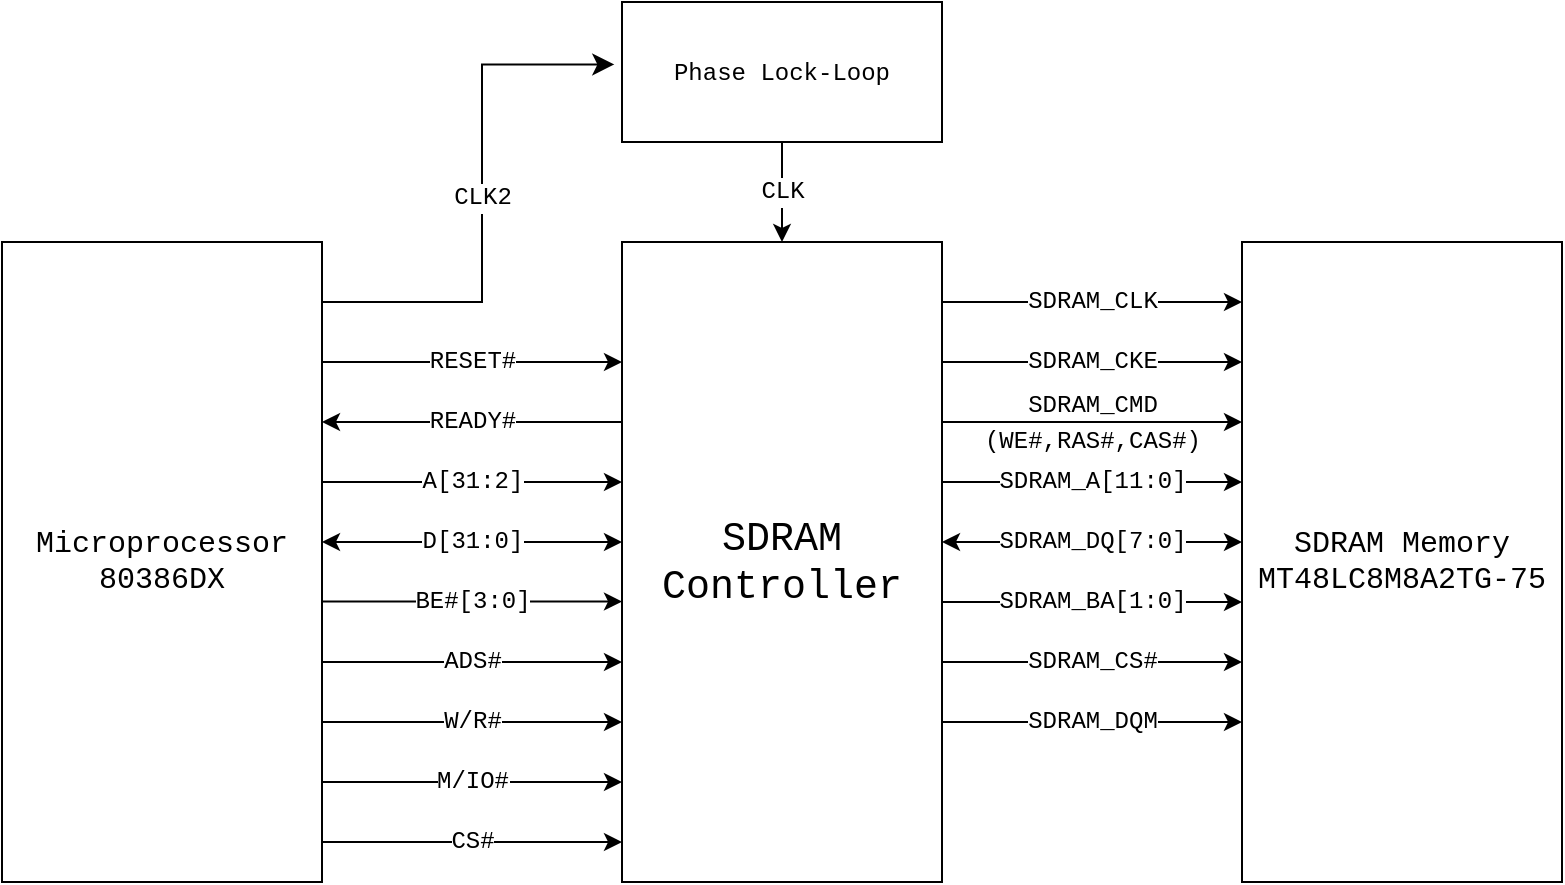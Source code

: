 <mxfile version="21.6.6" type="device">
  <diagram name="Page-1" id="CvcAEHIS-iYXI6-KwmQz">
    <mxGraphModel dx="784" dy="447" grid="1" gridSize="10" guides="1" tooltips="1" connect="1" arrows="1" fold="1" page="1" pageScale="1" pageWidth="850" pageHeight="1100" math="0" shadow="0">
      <root>
        <mxCell id="0" />
        <mxCell id="1" parent="0" />
        <mxCell id="MzBP8Rp11Z27vB-buMX2-2" value="&lt;font style=&quot;font-size: 15px;&quot; face=&quot;Courier New&quot;&gt;Microprocessor&lt;br&gt;80386DX&lt;br&gt;&lt;/font&gt;" style="rounded=0;whiteSpace=wrap;html=1;" parent="1" vertex="1">
          <mxGeometry x="30" y="240" width="160" height="320" as="geometry" />
        </mxCell>
        <mxCell id="MzBP8Rp11Z27vB-buMX2-3" value="&lt;font style=&quot;font-size: 20px;&quot; face=&quot;Courier New&quot;&gt;SDRAM Controller&lt;/font&gt;" style="rounded=0;whiteSpace=wrap;html=1;" parent="1" vertex="1">
          <mxGeometry x="340" y="240" width="160" height="320" as="geometry" />
        </mxCell>
        <mxCell id="MzBP8Rp11Z27vB-buMX2-4" value="&lt;font face=&quot;Courier New&quot; style=&quot;font-size: 15px;&quot;&gt;SDRAM Memory&lt;br&gt;MT48LC8M8A2TG-75&lt;br&gt;&lt;/font&gt;" style="rounded=0;whiteSpace=wrap;html=1;" parent="1" vertex="1">
          <mxGeometry x="650" y="240" width="160" height="320" as="geometry" />
        </mxCell>
        <mxCell id="ZI1oGdIgUcE_8IpR1qUe-4" value="" style="endArrow=classic;html=1;rounded=0;endFill=1;entryX=0;entryY=0.188;entryDx=0;entryDy=0;entryPerimeter=0;" parent="1" edge="1">
          <mxGeometry relative="1" as="geometry">
            <mxPoint x="190" y="300" as="sourcePoint" />
            <mxPoint x="340" y="300" as="targetPoint" />
          </mxGeometry>
        </mxCell>
        <mxCell id="ZI1oGdIgUcE_8IpR1qUe-5" value="RESET#" style="edgeLabel;resizable=0;html=1;align=center;verticalAlign=middle;fontFamily=Courier New;fontSize=12;" parent="ZI1oGdIgUcE_8IpR1qUe-4" connectable="0" vertex="1">
          <mxGeometry relative="1" as="geometry" />
        </mxCell>
        <mxCell id="ZI1oGdIgUcE_8IpR1qUe-11" value="" style="endArrow=classic;html=1;rounded=0;" parent="1" edge="1">
          <mxGeometry relative="1" as="geometry">
            <mxPoint x="340" y="330" as="sourcePoint" />
            <mxPoint x="190" y="330" as="targetPoint" />
          </mxGeometry>
        </mxCell>
        <mxCell id="ZI1oGdIgUcE_8IpR1qUe-12" value="READY#" style="edgeLabel;resizable=0;html=1;align=center;verticalAlign=middle;fontFamily=Courier New;fontSize=12;" parent="ZI1oGdIgUcE_8IpR1qUe-11" connectable="0" vertex="1">
          <mxGeometry relative="1" as="geometry" />
        </mxCell>
        <mxCell id="ZI1oGdIgUcE_8IpR1qUe-23" value="" style="endArrow=classic;html=1;rounded=0;" parent="1" edge="1">
          <mxGeometry relative="1" as="geometry">
            <mxPoint x="190" y="360" as="sourcePoint" />
            <mxPoint x="340" y="360" as="targetPoint" />
          </mxGeometry>
        </mxCell>
        <mxCell id="ZI1oGdIgUcE_8IpR1qUe-24" value="A[31:2]" style="edgeLabel;resizable=0;html=1;align=center;verticalAlign=middle;fontSize=12;fontFamily=Courier New;" parent="ZI1oGdIgUcE_8IpR1qUe-23" connectable="0" vertex="1">
          <mxGeometry relative="1" as="geometry" />
        </mxCell>
        <mxCell id="ZI1oGdIgUcE_8IpR1qUe-25" value="" style="endArrow=classic;html=1;rounded=0;startArrow=classic;startFill=1;" parent="1" edge="1">
          <mxGeometry relative="1" as="geometry">
            <mxPoint x="190" y="390" as="sourcePoint" />
            <mxPoint x="340" y="390" as="targetPoint" />
          </mxGeometry>
        </mxCell>
        <mxCell id="ZI1oGdIgUcE_8IpR1qUe-26" value="D[31:0]" style="edgeLabel;resizable=0;html=1;align=center;verticalAlign=middle;fontFamily=Courier New;fontSize=12;" parent="ZI1oGdIgUcE_8IpR1qUe-25" connectable="0" vertex="1">
          <mxGeometry relative="1" as="geometry" />
        </mxCell>
        <mxCell id="ZI1oGdIgUcE_8IpR1qUe-27" value="" style="endArrow=classic;html=1;rounded=0;exitX=-0.004;exitY=0.342;exitDx=0;exitDy=0;exitPerimeter=0;" parent="1" edge="1">
          <mxGeometry relative="1" as="geometry">
            <mxPoint x="190" y="419.76" as="sourcePoint" />
            <mxPoint x="340" y="419.76" as="targetPoint" />
          </mxGeometry>
        </mxCell>
        <mxCell id="ZI1oGdIgUcE_8IpR1qUe-28" value="BE#[3:0]" style="edgeLabel;resizable=0;html=1;align=center;verticalAlign=middle;fontFamily=Courier New;fontSize=12;" parent="ZI1oGdIgUcE_8IpR1qUe-27" connectable="0" vertex="1">
          <mxGeometry relative="1" as="geometry" />
        </mxCell>
        <mxCell id="ZI1oGdIgUcE_8IpR1qUe-31" value="" style="endArrow=classic;html=1;rounded=0;" parent="1" edge="1">
          <mxGeometry relative="1" as="geometry">
            <mxPoint x="190" y="480" as="sourcePoint" />
            <mxPoint x="340" y="480" as="targetPoint" />
          </mxGeometry>
        </mxCell>
        <mxCell id="ZI1oGdIgUcE_8IpR1qUe-32" value="W/R#" style="edgeLabel;resizable=0;html=1;align=center;verticalAlign=middle;fontSize=12;fontFamily=Courier New;" parent="ZI1oGdIgUcE_8IpR1qUe-31" connectable="0" vertex="1">
          <mxGeometry relative="1" as="geometry" />
        </mxCell>
        <mxCell id="ZI1oGdIgUcE_8IpR1qUe-33" value="" style="endArrow=classic;html=1;rounded=0;" parent="1" edge="1">
          <mxGeometry relative="1" as="geometry">
            <mxPoint x="190" y="510" as="sourcePoint" />
            <mxPoint x="340" y="510" as="targetPoint" />
          </mxGeometry>
        </mxCell>
        <mxCell id="ZI1oGdIgUcE_8IpR1qUe-34" value="M/IO#" style="edgeLabel;resizable=0;html=1;align=center;verticalAlign=middle;fontSize=12;fontFamily=Courier New;" parent="ZI1oGdIgUcE_8IpR1qUe-33" connectable="0" vertex="1">
          <mxGeometry relative="1" as="geometry" />
        </mxCell>
        <mxCell id="ZI1oGdIgUcE_8IpR1qUe-39" value="" style="endArrow=classic;html=1;rounded=0;" parent="1" edge="1">
          <mxGeometry relative="1" as="geometry">
            <mxPoint x="190" y="450" as="sourcePoint" />
            <mxPoint x="340" y="450" as="targetPoint" />
          </mxGeometry>
        </mxCell>
        <mxCell id="ZI1oGdIgUcE_8IpR1qUe-40" value="ADS#" style="edgeLabel;resizable=0;html=1;align=center;verticalAlign=middle;fontFamily=Courier New;fontSize=12;" parent="ZI1oGdIgUcE_8IpR1qUe-39" connectable="0" vertex="1">
          <mxGeometry relative="1" as="geometry" />
        </mxCell>
        <mxCell id="ZI1oGdIgUcE_8IpR1qUe-43" value="" style="endArrow=classic;html=1;rounded=0;" parent="1" edge="1">
          <mxGeometry relative="1" as="geometry">
            <mxPoint x="500" y="270" as="sourcePoint" />
            <mxPoint x="650" y="270" as="targetPoint" />
          </mxGeometry>
        </mxCell>
        <mxCell id="ZI1oGdIgUcE_8IpR1qUe-44" value="SDRAM_CLK" style="edgeLabel;resizable=0;html=1;align=center;verticalAlign=middle;fontFamily=Courier New;fontSize=12;" parent="ZI1oGdIgUcE_8IpR1qUe-43" connectable="0" vertex="1">
          <mxGeometry relative="1" as="geometry" />
        </mxCell>
        <mxCell id="ZI1oGdIgUcE_8IpR1qUe-45" value="" style="endArrow=classic;html=1;rounded=0;" parent="1" edge="1">
          <mxGeometry relative="1" as="geometry">
            <mxPoint x="500" y="300" as="sourcePoint" />
            <mxPoint x="650" y="300" as="targetPoint" />
          </mxGeometry>
        </mxCell>
        <mxCell id="ZI1oGdIgUcE_8IpR1qUe-46" value="SDRAM_CKE" style="edgeLabel;resizable=0;html=1;align=center;verticalAlign=middle;fontFamily=Courier New;fontSize=12;" parent="ZI1oGdIgUcE_8IpR1qUe-45" connectable="0" vertex="1">
          <mxGeometry relative="1" as="geometry" />
        </mxCell>
        <mxCell id="ZI1oGdIgUcE_8IpR1qUe-49" value="" style="endArrow=classic;html=1;rounded=0;" parent="1" edge="1">
          <mxGeometry relative="1" as="geometry">
            <mxPoint x="500" y="360" as="sourcePoint" />
            <mxPoint x="650" y="360" as="targetPoint" />
          </mxGeometry>
        </mxCell>
        <mxCell id="ZI1oGdIgUcE_8IpR1qUe-50" value="SDRAM_A[11:0]" style="edgeLabel;resizable=0;html=1;align=center;verticalAlign=middle;fontFamily=Courier New;fontSize=12;" parent="ZI1oGdIgUcE_8IpR1qUe-49" connectable="0" vertex="1">
          <mxGeometry relative="1" as="geometry" />
        </mxCell>
        <mxCell id="ZI1oGdIgUcE_8IpR1qUe-51" value="" style="endArrow=classic;html=1;rounded=0;startArrow=classic;startFill=1;" parent="1" edge="1">
          <mxGeometry relative="1" as="geometry">
            <mxPoint x="500" y="390" as="sourcePoint" />
            <mxPoint x="650" y="390" as="targetPoint" />
          </mxGeometry>
        </mxCell>
        <mxCell id="ZI1oGdIgUcE_8IpR1qUe-52" value="SDRAM_DQ[7:0]" style="edgeLabel;resizable=0;html=1;align=center;verticalAlign=middle;fontFamily=Courier New;fontSize=12;" parent="ZI1oGdIgUcE_8IpR1qUe-51" connectable="0" vertex="1">
          <mxGeometry relative="1" as="geometry" />
        </mxCell>
        <mxCell id="ZI1oGdIgUcE_8IpR1qUe-55" value="" style="endArrow=classic;html=1;rounded=0;" parent="1" edge="1">
          <mxGeometry relative="1" as="geometry">
            <mxPoint x="500" y="420" as="sourcePoint" />
            <mxPoint x="650" y="420" as="targetPoint" />
          </mxGeometry>
        </mxCell>
        <mxCell id="ZI1oGdIgUcE_8IpR1qUe-56" value="SDRAM_BA[1:0]" style="edgeLabel;resizable=0;html=1;align=center;verticalAlign=middle;fontFamily=Courier New;fontSize=12;" parent="ZI1oGdIgUcE_8IpR1qUe-55" connectable="0" vertex="1">
          <mxGeometry relative="1" as="geometry" />
        </mxCell>
        <mxCell id="ZI1oGdIgUcE_8IpR1qUe-57" value="" style="endArrow=classic;html=1;rounded=0;" parent="1" edge="1">
          <mxGeometry relative="1" as="geometry">
            <mxPoint x="500" y="480" as="sourcePoint" />
            <mxPoint x="650" y="480" as="targetPoint" />
          </mxGeometry>
        </mxCell>
        <mxCell id="ZI1oGdIgUcE_8IpR1qUe-58" value="SDRAM_DQM" style="edgeLabel;resizable=0;html=1;align=center;verticalAlign=middle;fontFamily=Courier New;fontSize=12;" parent="ZI1oGdIgUcE_8IpR1qUe-57" connectable="0" vertex="1">
          <mxGeometry relative="1" as="geometry" />
        </mxCell>
        <mxCell id="ZI1oGdIgUcE_8IpR1qUe-74" value="" style="group" parent="1" vertex="1" connectable="0">
          <mxGeometry x="500" y="330" width="150" height="10" as="geometry" />
        </mxCell>
        <mxCell id="ZI1oGdIgUcE_8IpR1qUe-47" value="" style="endArrow=classic;html=1;rounded=0;" parent="ZI1oGdIgUcE_8IpR1qUe-74" edge="1">
          <mxGeometry relative="1" as="geometry">
            <mxPoint as="sourcePoint" />
            <mxPoint x="150" as="targetPoint" />
          </mxGeometry>
        </mxCell>
        <mxCell id="ZI1oGdIgUcE_8IpR1qUe-48" value="SDRAM_CMD" style="edgeLabel;resizable=0;html=1;align=center;verticalAlign=bottom;fontFamily=Courier New;fontSize=12;" parent="ZI1oGdIgUcE_8IpR1qUe-47" connectable="0" vertex="1">
          <mxGeometry relative="1" as="geometry" />
        </mxCell>
        <mxCell id="ZI1oGdIgUcE_8IpR1qUe-73" value="(WE#,RAS#,CAS#)" style="edgeLabel;resizable=0;html=1;align=center;verticalAlign=middle;fontFamily=Courier New;fontSize=12;container=1;" parent="ZI1oGdIgUcE_8IpR1qUe-74" connectable="0" vertex="1">
          <mxGeometry x="75" y="10" as="geometry" />
        </mxCell>
        <mxCell id="-f5tgRdo8IthoZ3TI8Q1-3" value="" style="endArrow=classic;html=1;rounded=0;" parent="1" edge="1">
          <mxGeometry relative="1" as="geometry">
            <mxPoint x="190" y="540" as="sourcePoint" />
            <mxPoint x="340" y="540" as="targetPoint" />
          </mxGeometry>
        </mxCell>
        <mxCell id="-f5tgRdo8IthoZ3TI8Q1-4" value="CS#" style="edgeLabel;resizable=0;html=1;align=center;verticalAlign=middle;fontSize=12;fontFamily=Courier New;" parent="-f5tgRdo8IthoZ3TI8Q1-3" connectable="0" vertex="1">
          <mxGeometry relative="1" as="geometry" />
        </mxCell>
        <mxCell id="-f5tgRdo8IthoZ3TI8Q1-5" value="" style="endArrow=classic;html=1;rounded=0;" parent="1" edge="1">
          <mxGeometry relative="1" as="geometry">
            <mxPoint x="500" y="450" as="sourcePoint" />
            <mxPoint x="650" y="450" as="targetPoint" />
          </mxGeometry>
        </mxCell>
        <mxCell id="-f5tgRdo8IthoZ3TI8Q1-6" value="SDRAM_CS#" style="edgeLabel;resizable=0;html=1;align=center;verticalAlign=middle;fontFamily=Courier New;fontSize=12;" parent="-f5tgRdo8IthoZ3TI8Q1-5" connectable="0" vertex="1">
          <mxGeometry relative="1" as="geometry" />
        </mxCell>
        <mxCell id="-f5tgRdo8IthoZ3TI8Q1-8" value="&lt;font face=&quot;Courier New&quot;&gt;Phase Lock-Loop&lt;/font&gt;" style="rounded=0;whiteSpace=wrap;html=1;" parent="1" vertex="1">
          <mxGeometry x="340" y="120" width="160" height="70" as="geometry" />
        </mxCell>
        <mxCell id="b-UGQtGyF6ctaG0ROIJK-5" value="&lt;font style=&quot;font-size: 12px;&quot;&gt;CLK2&lt;/font&gt;" style="edgeStyle=elbowEdgeStyle;elbow=horizontal;endArrow=classic;html=1;curved=0;rounded=0;endSize=8;startSize=8;entryX=-0.024;entryY=0.446;entryDx=0;entryDy=0;entryPerimeter=0;fontFamily=Courier New;" edge="1" parent="1" target="-f5tgRdo8IthoZ3TI8Q1-8">
          <mxGeometry width="50" height="50" relative="1" as="geometry">
            <mxPoint x="190" y="270" as="sourcePoint" />
            <mxPoint x="240" y="220" as="targetPoint" />
            <Array as="points">
              <mxPoint x="270" y="210" />
            </Array>
          </mxGeometry>
        </mxCell>
        <mxCell id="b-UGQtGyF6ctaG0ROIJK-9" value="" style="endArrow=classic;html=1;rounded=0;exitX=0.5;exitY=1;exitDx=0;exitDy=0;entryX=0.5;entryY=0;entryDx=0;entryDy=0;fontSize=12;" edge="1" parent="1" source="-f5tgRdo8IthoZ3TI8Q1-8" target="MzBP8Rp11Z27vB-buMX2-3">
          <mxGeometry relative="1" as="geometry">
            <mxPoint x="375" y="210" as="sourcePoint" />
            <mxPoint x="475" y="210" as="targetPoint" />
          </mxGeometry>
        </mxCell>
        <mxCell id="b-UGQtGyF6ctaG0ROIJK-10" value="&lt;font style=&quot;font-size: 12px;&quot; face=&quot;Courier New&quot;&gt;CLK&lt;/font&gt;" style="edgeLabel;resizable=0;html=1;align=center;verticalAlign=middle;" connectable="0" vertex="1" parent="b-UGQtGyF6ctaG0ROIJK-9">
          <mxGeometry relative="1" as="geometry" />
        </mxCell>
      </root>
    </mxGraphModel>
  </diagram>
</mxfile>
